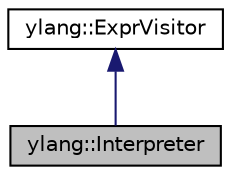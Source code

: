digraph "ylang::Interpreter"
{
 // LATEX_PDF_SIZE
  edge [fontname="Helvetica",fontsize="10",labelfontname="Helvetica",labelfontsize="10"];
  node [fontname="Helvetica",fontsize="10",shape=record];
  Node1 [label="ylang::Interpreter",height=0.2,width=0.4,color="black", fillcolor="grey75", style="filled", fontcolor="black",tooltip=" "];
  Node2 -> Node1 [dir="back",color="midnightblue",fontsize="10",style="solid",fontname="Helvetica"];
  Node2 [label="ylang::ExprVisitor",height=0.2,width=0.4,color="black", fillcolor="white", style="filled",URL="$d4/dfc/classylang_1_1ExprVisitor.html",tooltip="Abstract class used to visit a node in the AST."];
}
